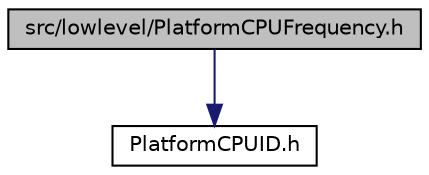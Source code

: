 digraph "src/lowlevel/PlatformCPUFrequency.h"
{
 // LATEX_PDF_SIZE
  edge [fontname="Helvetica",fontsize="10",labelfontname="Helvetica",labelfontsize="10"];
  node [fontname="Helvetica",fontsize="10",shape=record];
  Node1 [label="src/lowlevel/PlatformCPUFrequency.h",height=0.2,width=0.4,color="black", fillcolor="grey75", style="filled", fontcolor="black",tooltip=" "];
  Node1 -> Node2 [color="midnightblue",fontsize="10",style="solid",fontname="Helvetica"];
  Node2 [label="PlatformCPUID.h",height=0.2,width=0.4,color="black", fillcolor="white", style="filled",URL="$_platform_c_p_u_i_d_8h.html",tooltip=" "];
}

